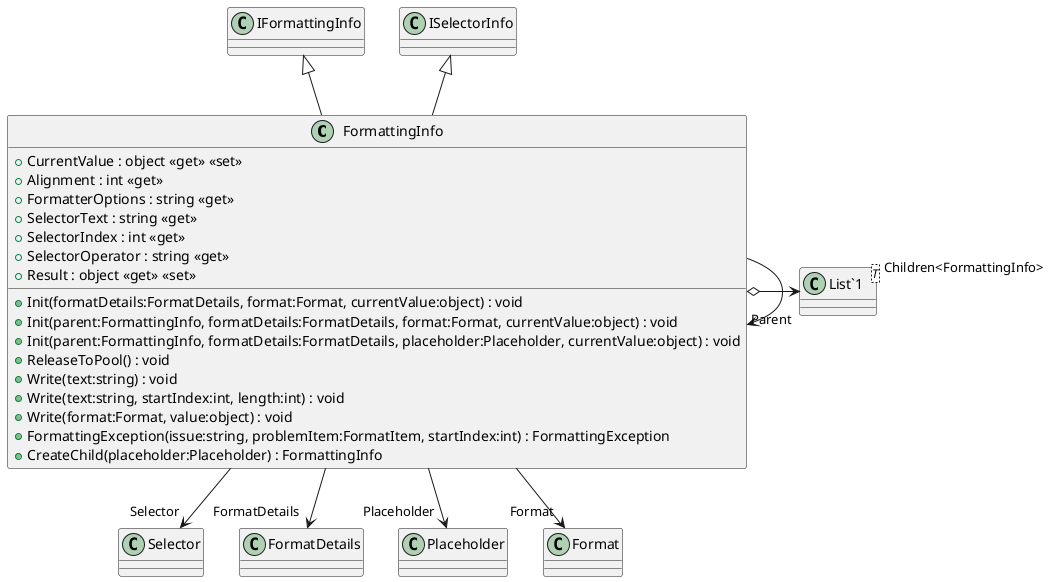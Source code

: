 @startuml
class FormattingInfo {
    + Init(formatDetails:FormatDetails, format:Format, currentValue:object) : void
    + Init(parent:FormattingInfo, formatDetails:FormatDetails, format:Format, currentValue:object) : void
    + Init(parent:FormattingInfo, formatDetails:FormatDetails, placeholder:Placeholder, currentValue:object) : void
    + ReleaseToPool() : void
    + CurrentValue : object <<get>> <<set>>
    + Alignment : int <<get>>
    + FormatterOptions : string <<get>>
    + Write(text:string) : void
    + Write(text:string, startIndex:int, length:int) : void
    + Write(format:Format, value:object) : void
    + FormattingException(issue:string, problemItem:FormatItem, startIndex:int) : FormattingException
    + SelectorText : string <<get>>
    + SelectorIndex : int <<get>>
    + SelectorOperator : string <<get>>
    + Result : object <<get>> <<set>>
    + CreateChild(placeholder:Placeholder) : FormattingInfo
}
class "List`1"<T> {
}
IFormattingInfo <|-- FormattingInfo
ISelectorInfo <|-- FormattingInfo
FormattingInfo --> "Parent" FormattingInfo
FormattingInfo --> "Selector" Selector
FormattingInfo --> "FormatDetails" FormatDetails
FormattingInfo --> "Placeholder" Placeholder
FormattingInfo --> "Format" Format
FormattingInfo o-> "Children<FormattingInfo>" "List`1"
@enduml

